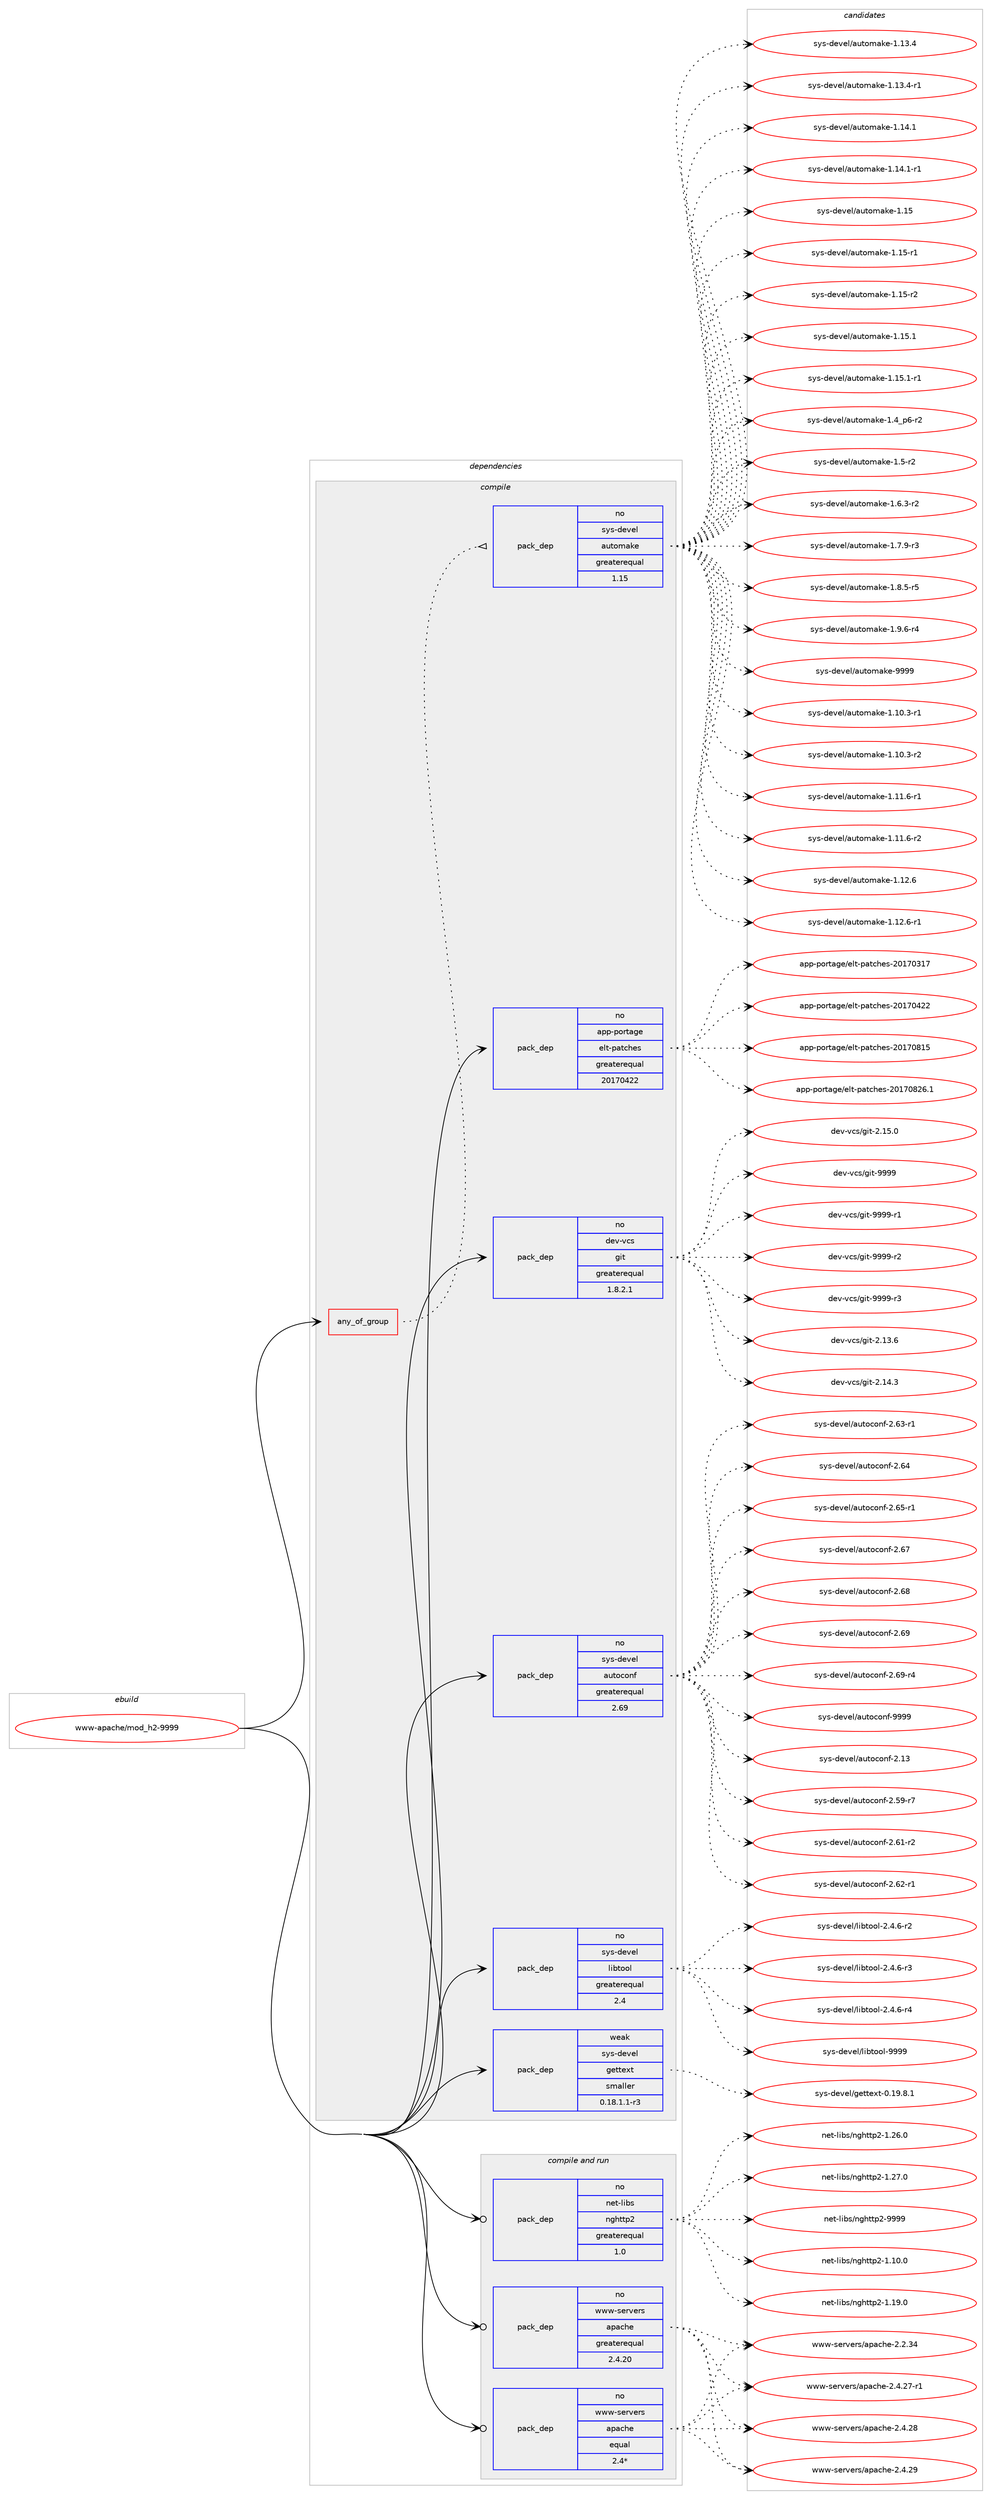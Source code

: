 digraph prolog {

# *************
# Graph options
# *************

newrank=true;
concentrate=true;
compound=true;
graph [rankdir=LR,fontname=Helvetica,fontsize=10,ranksep=1.5];#, ranksep=2.5, nodesep=0.2];
edge  [arrowhead=vee];
node  [fontname=Helvetica,fontsize=10];

# **********
# The ebuild
# **********

subgraph cluster_leftcol {
color=gray;
rank=same;
label=<<i>ebuild</i>>;
id [label="www-apache/mod_h2-9999", color=red, width=4, href="../www-apache/mod_h2-9999.svg"];
}

# ****************
# The dependencies
# ****************

subgraph cluster_midcol {
color=gray;
label=<<i>dependencies</i>>;
subgraph cluster_compile {
fillcolor="#eeeeee";
style=filled;
label=<<i>compile</i>>;
subgraph any8797 {
dependency499433 [label=<<TABLE BORDER="0" CELLBORDER="1" CELLSPACING="0" CELLPADDING="4"><TR><TD CELLPADDING="10">any_of_group</TD></TR></TABLE>>, shape=none, color=red];subgraph pack371223 {
dependency499434 [label=<<TABLE BORDER="0" CELLBORDER="1" CELLSPACING="0" CELLPADDING="4" WIDTH="220"><TR><TD ROWSPAN="6" CELLPADDING="30">pack_dep</TD></TR><TR><TD WIDTH="110">no</TD></TR><TR><TD>sys-devel</TD></TR><TR><TD>automake</TD></TR><TR><TD>greaterequal</TD></TR><TR><TD>1.15</TD></TR></TABLE>>, shape=none, color=blue];
}
dependency499433:e -> dependency499434:w [weight=20,style="dotted",arrowhead="oinv"];
}
id:e -> dependency499433:w [weight=20,style="solid",arrowhead="vee"];
subgraph pack371224 {
dependency499435 [label=<<TABLE BORDER="0" CELLBORDER="1" CELLSPACING="0" CELLPADDING="4" WIDTH="220"><TR><TD ROWSPAN="6" CELLPADDING="30">pack_dep</TD></TR><TR><TD WIDTH="110">no</TD></TR><TR><TD>app-portage</TD></TR><TR><TD>elt-patches</TD></TR><TR><TD>greaterequal</TD></TR><TR><TD>20170422</TD></TR></TABLE>>, shape=none, color=blue];
}
id:e -> dependency499435:w [weight=20,style="solid",arrowhead="vee"];
subgraph pack371225 {
dependency499436 [label=<<TABLE BORDER="0" CELLBORDER="1" CELLSPACING="0" CELLPADDING="4" WIDTH="220"><TR><TD ROWSPAN="6" CELLPADDING="30">pack_dep</TD></TR><TR><TD WIDTH="110">no</TD></TR><TR><TD>dev-vcs</TD></TR><TR><TD>git</TD></TR><TR><TD>greaterequal</TD></TR><TR><TD>1.8.2.1</TD></TR></TABLE>>, shape=none, color=blue];
}
id:e -> dependency499436:w [weight=20,style="solid",arrowhead="vee"];
subgraph pack371226 {
dependency499437 [label=<<TABLE BORDER="0" CELLBORDER="1" CELLSPACING="0" CELLPADDING="4" WIDTH="220"><TR><TD ROWSPAN="6" CELLPADDING="30">pack_dep</TD></TR><TR><TD WIDTH="110">no</TD></TR><TR><TD>sys-devel</TD></TR><TR><TD>autoconf</TD></TR><TR><TD>greaterequal</TD></TR><TR><TD>2.69</TD></TR></TABLE>>, shape=none, color=blue];
}
id:e -> dependency499437:w [weight=20,style="solid",arrowhead="vee"];
subgraph pack371227 {
dependency499438 [label=<<TABLE BORDER="0" CELLBORDER="1" CELLSPACING="0" CELLPADDING="4" WIDTH="220"><TR><TD ROWSPAN="6" CELLPADDING="30">pack_dep</TD></TR><TR><TD WIDTH="110">no</TD></TR><TR><TD>sys-devel</TD></TR><TR><TD>libtool</TD></TR><TR><TD>greaterequal</TD></TR><TR><TD>2.4</TD></TR></TABLE>>, shape=none, color=blue];
}
id:e -> dependency499438:w [weight=20,style="solid",arrowhead="vee"];
subgraph pack371228 {
dependency499439 [label=<<TABLE BORDER="0" CELLBORDER="1" CELLSPACING="0" CELLPADDING="4" WIDTH="220"><TR><TD ROWSPAN="6" CELLPADDING="30">pack_dep</TD></TR><TR><TD WIDTH="110">weak</TD></TR><TR><TD>sys-devel</TD></TR><TR><TD>gettext</TD></TR><TR><TD>smaller</TD></TR><TR><TD>0.18.1.1-r3</TD></TR></TABLE>>, shape=none, color=blue];
}
id:e -> dependency499439:w [weight=20,style="solid",arrowhead="vee"];
}
subgraph cluster_compileandrun {
fillcolor="#eeeeee";
style=filled;
label=<<i>compile and run</i>>;
subgraph pack371229 {
dependency499440 [label=<<TABLE BORDER="0" CELLBORDER="1" CELLSPACING="0" CELLPADDING="4" WIDTH="220"><TR><TD ROWSPAN="6" CELLPADDING="30">pack_dep</TD></TR><TR><TD WIDTH="110">no</TD></TR><TR><TD>net-libs</TD></TR><TR><TD>nghttp2</TD></TR><TR><TD>greaterequal</TD></TR><TR><TD>1.0</TD></TR></TABLE>>, shape=none, color=blue];
}
id:e -> dependency499440:w [weight=20,style="solid",arrowhead="odotvee"];
subgraph pack371230 {
dependency499441 [label=<<TABLE BORDER="0" CELLBORDER="1" CELLSPACING="0" CELLPADDING="4" WIDTH="220"><TR><TD ROWSPAN="6" CELLPADDING="30">pack_dep</TD></TR><TR><TD WIDTH="110">no</TD></TR><TR><TD>www-servers</TD></TR><TR><TD>apache</TD></TR><TR><TD>equal</TD></TR><TR><TD>2.4*</TD></TR></TABLE>>, shape=none, color=blue];
}
id:e -> dependency499441:w [weight=20,style="solid",arrowhead="odotvee"];
subgraph pack371231 {
dependency499442 [label=<<TABLE BORDER="0" CELLBORDER="1" CELLSPACING="0" CELLPADDING="4" WIDTH="220"><TR><TD ROWSPAN="6" CELLPADDING="30">pack_dep</TD></TR><TR><TD WIDTH="110">no</TD></TR><TR><TD>www-servers</TD></TR><TR><TD>apache</TD></TR><TR><TD>greaterequal</TD></TR><TR><TD>2.4.20</TD></TR></TABLE>>, shape=none, color=blue];
}
id:e -> dependency499442:w [weight=20,style="solid",arrowhead="odotvee"];
}
subgraph cluster_run {
fillcolor="#eeeeee";
style=filled;
label=<<i>run</i>>;
}
}

# **************
# The candidates
# **************

subgraph cluster_choices {
rank=same;
color=gray;
label=<<i>candidates</i>>;

subgraph choice371223 {
color=black;
nodesep=1;
choice11512111545100101118101108479711711611110997107101454946494846514511449 [label="sys-devel/automake-1.10.3-r1", color=red, width=4,href="../sys-devel/automake-1.10.3-r1.svg"];
choice11512111545100101118101108479711711611110997107101454946494846514511450 [label="sys-devel/automake-1.10.3-r2", color=red, width=4,href="../sys-devel/automake-1.10.3-r2.svg"];
choice11512111545100101118101108479711711611110997107101454946494946544511449 [label="sys-devel/automake-1.11.6-r1", color=red, width=4,href="../sys-devel/automake-1.11.6-r1.svg"];
choice11512111545100101118101108479711711611110997107101454946494946544511450 [label="sys-devel/automake-1.11.6-r2", color=red, width=4,href="../sys-devel/automake-1.11.6-r2.svg"];
choice1151211154510010111810110847971171161111099710710145494649504654 [label="sys-devel/automake-1.12.6", color=red, width=4,href="../sys-devel/automake-1.12.6.svg"];
choice11512111545100101118101108479711711611110997107101454946495046544511449 [label="sys-devel/automake-1.12.6-r1", color=red, width=4,href="../sys-devel/automake-1.12.6-r1.svg"];
choice1151211154510010111810110847971171161111099710710145494649514652 [label="sys-devel/automake-1.13.4", color=red, width=4,href="../sys-devel/automake-1.13.4.svg"];
choice11512111545100101118101108479711711611110997107101454946495146524511449 [label="sys-devel/automake-1.13.4-r1", color=red, width=4,href="../sys-devel/automake-1.13.4-r1.svg"];
choice1151211154510010111810110847971171161111099710710145494649524649 [label="sys-devel/automake-1.14.1", color=red, width=4,href="../sys-devel/automake-1.14.1.svg"];
choice11512111545100101118101108479711711611110997107101454946495246494511449 [label="sys-devel/automake-1.14.1-r1", color=red, width=4,href="../sys-devel/automake-1.14.1-r1.svg"];
choice115121115451001011181011084797117116111109971071014549464953 [label="sys-devel/automake-1.15", color=red, width=4,href="../sys-devel/automake-1.15.svg"];
choice1151211154510010111810110847971171161111099710710145494649534511449 [label="sys-devel/automake-1.15-r1", color=red, width=4,href="../sys-devel/automake-1.15-r1.svg"];
choice1151211154510010111810110847971171161111099710710145494649534511450 [label="sys-devel/automake-1.15-r2", color=red, width=4,href="../sys-devel/automake-1.15-r2.svg"];
choice1151211154510010111810110847971171161111099710710145494649534649 [label="sys-devel/automake-1.15.1", color=red, width=4,href="../sys-devel/automake-1.15.1.svg"];
choice11512111545100101118101108479711711611110997107101454946495346494511449 [label="sys-devel/automake-1.15.1-r1", color=red, width=4,href="../sys-devel/automake-1.15.1-r1.svg"];
choice115121115451001011181011084797117116111109971071014549465295112544511450 [label="sys-devel/automake-1.4_p6-r2", color=red, width=4,href="../sys-devel/automake-1.4_p6-r2.svg"];
choice11512111545100101118101108479711711611110997107101454946534511450 [label="sys-devel/automake-1.5-r2", color=red, width=4,href="../sys-devel/automake-1.5-r2.svg"];
choice115121115451001011181011084797117116111109971071014549465446514511450 [label="sys-devel/automake-1.6.3-r2", color=red, width=4,href="../sys-devel/automake-1.6.3-r2.svg"];
choice115121115451001011181011084797117116111109971071014549465546574511451 [label="sys-devel/automake-1.7.9-r3", color=red, width=4,href="../sys-devel/automake-1.7.9-r3.svg"];
choice115121115451001011181011084797117116111109971071014549465646534511453 [label="sys-devel/automake-1.8.5-r5", color=red, width=4,href="../sys-devel/automake-1.8.5-r5.svg"];
choice115121115451001011181011084797117116111109971071014549465746544511452 [label="sys-devel/automake-1.9.6-r4", color=red, width=4,href="../sys-devel/automake-1.9.6-r4.svg"];
choice115121115451001011181011084797117116111109971071014557575757 [label="sys-devel/automake-9999", color=red, width=4,href="../sys-devel/automake-9999.svg"];
dependency499434:e -> choice11512111545100101118101108479711711611110997107101454946494846514511449:w [style=dotted,weight="100"];
dependency499434:e -> choice11512111545100101118101108479711711611110997107101454946494846514511450:w [style=dotted,weight="100"];
dependency499434:e -> choice11512111545100101118101108479711711611110997107101454946494946544511449:w [style=dotted,weight="100"];
dependency499434:e -> choice11512111545100101118101108479711711611110997107101454946494946544511450:w [style=dotted,weight="100"];
dependency499434:e -> choice1151211154510010111810110847971171161111099710710145494649504654:w [style=dotted,weight="100"];
dependency499434:e -> choice11512111545100101118101108479711711611110997107101454946495046544511449:w [style=dotted,weight="100"];
dependency499434:e -> choice1151211154510010111810110847971171161111099710710145494649514652:w [style=dotted,weight="100"];
dependency499434:e -> choice11512111545100101118101108479711711611110997107101454946495146524511449:w [style=dotted,weight="100"];
dependency499434:e -> choice1151211154510010111810110847971171161111099710710145494649524649:w [style=dotted,weight="100"];
dependency499434:e -> choice11512111545100101118101108479711711611110997107101454946495246494511449:w [style=dotted,weight="100"];
dependency499434:e -> choice115121115451001011181011084797117116111109971071014549464953:w [style=dotted,weight="100"];
dependency499434:e -> choice1151211154510010111810110847971171161111099710710145494649534511449:w [style=dotted,weight="100"];
dependency499434:e -> choice1151211154510010111810110847971171161111099710710145494649534511450:w [style=dotted,weight="100"];
dependency499434:e -> choice1151211154510010111810110847971171161111099710710145494649534649:w [style=dotted,weight="100"];
dependency499434:e -> choice11512111545100101118101108479711711611110997107101454946495346494511449:w [style=dotted,weight="100"];
dependency499434:e -> choice115121115451001011181011084797117116111109971071014549465295112544511450:w [style=dotted,weight="100"];
dependency499434:e -> choice11512111545100101118101108479711711611110997107101454946534511450:w [style=dotted,weight="100"];
dependency499434:e -> choice115121115451001011181011084797117116111109971071014549465446514511450:w [style=dotted,weight="100"];
dependency499434:e -> choice115121115451001011181011084797117116111109971071014549465546574511451:w [style=dotted,weight="100"];
dependency499434:e -> choice115121115451001011181011084797117116111109971071014549465646534511453:w [style=dotted,weight="100"];
dependency499434:e -> choice115121115451001011181011084797117116111109971071014549465746544511452:w [style=dotted,weight="100"];
dependency499434:e -> choice115121115451001011181011084797117116111109971071014557575757:w [style=dotted,weight="100"];
}
subgraph choice371224 {
color=black;
nodesep=1;
choice97112112451121111141169710310147101108116451129711699104101115455048495548514955 [label="app-portage/elt-patches-20170317", color=red, width=4,href="../app-portage/elt-patches-20170317.svg"];
choice97112112451121111141169710310147101108116451129711699104101115455048495548525050 [label="app-portage/elt-patches-20170422", color=red, width=4,href="../app-portage/elt-patches-20170422.svg"];
choice97112112451121111141169710310147101108116451129711699104101115455048495548564953 [label="app-portage/elt-patches-20170815", color=red, width=4,href="../app-portage/elt-patches-20170815.svg"];
choice971121124511211111411697103101471011081164511297116991041011154550484955485650544649 [label="app-portage/elt-patches-20170826.1", color=red, width=4,href="../app-portage/elt-patches-20170826.1.svg"];
dependency499435:e -> choice97112112451121111141169710310147101108116451129711699104101115455048495548514955:w [style=dotted,weight="100"];
dependency499435:e -> choice97112112451121111141169710310147101108116451129711699104101115455048495548525050:w [style=dotted,weight="100"];
dependency499435:e -> choice97112112451121111141169710310147101108116451129711699104101115455048495548564953:w [style=dotted,weight="100"];
dependency499435:e -> choice971121124511211111411697103101471011081164511297116991041011154550484955485650544649:w [style=dotted,weight="100"];
}
subgraph choice371225 {
color=black;
nodesep=1;
choice10010111845118991154710310511645504649514654 [label="dev-vcs/git-2.13.6", color=red, width=4,href="../dev-vcs/git-2.13.6.svg"];
choice10010111845118991154710310511645504649524651 [label="dev-vcs/git-2.14.3", color=red, width=4,href="../dev-vcs/git-2.14.3.svg"];
choice10010111845118991154710310511645504649534648 [label="dev-vcs/git-2.15.0", color=red, width=4,href="../dev-vcs/git-2.15.0.svg"];
choice1001011184511899115471031051164557575757 [label="dev-vcs/git-9999", color=red, width=4,href="../dev-vcs/git-9999.svg"];
choice10010111845118991154710310511645575757574511449 [label="dev-vcs/git-9999-r1", color=red, width=4,href="../dev-vcs/git-9999-r1.svg"];
choice10010111845118991154710310511645575757574511450 [label="dev-vcs/git-9999-r2", color=red, width=4,href="../dev-vcs/git-9999-r2.svg"];
choice10010111845118991154710310511645575757574511451 [label="dev-vcs/git-9999-r3", color=red, width=4,href="../dev-vcs/git-9999-r3.svg"];
dependency499436:e -> choice10010111845118991154710310511645504649514654:w [style=dotted,weight="100"];
dependency499436:e -> choice10010111845118991154710310511645504649524651:w [style=dotted,weight="100"];
dependency499436:e -> choice10010111845118991154710310511645504649534648:w [style=dotted,weight="100"];
dependency499436:e -> choice1001011184511899115471031051164557575757:w [style=dotted,weight="100"];
dependency499436:e -> choice10010111845118991154710310511645575757574511449:w [style=dotted,weight="100"];
dependency499436:e -> choice10010111845118991154710310511645575757574511450:w [style=dotted,weight="100"];
dependency499436:e -> choice10010111845118991154710310511645575757574511451:w [style=dotted,weight="100"];
}
subgraph choice371226 {
color=black;
nodesep=1;
choice115121115451001011181011084797117116111991111101024550464951 [label="sys-devel/autoconf-2.13", color=red, width=4,href="../sys-devel/autoconf-2.13.svg"];
choice1151211154510010111810110847971171161119911111010245504653574511455 [label="sys-devel/autoconf-2.59-r7", color=red, width=4,href="../sys-devel/autoconf-2.59-r7.svg"];
choice1151211154510010111810110847971171161119911111010245504654494511450 [label="sys-devel/autoconf-2.61-r2", color=red, width=4,href="../sys-devel/autoconf-2.61-r2.svg"];
choice1151211154510010111810110847971171161119911111010245504654504511449 [label="sys-devel/autoconf-2.62-r1", color=red, width=4,href="../sys-devel/autoconf-2.62-r1.svg"];
choice1151211154510010111810110847971171161119911111010245504654514511449 [label="sys-devel/autoconf-2.63-r1", color=red, width=4,href="../sys-devel/autoconf-2.63-r1.svg"];
choice115121115451001011181011084797117116111991111101024550465452 [label="sys-devel/autoconf-2.64", color=red, width=4,href="../sys-devel/autoconf-2.64.svg"];
choice1151211154510010111810110847971171161119911111010245504654534511449 [label="sys-devel/autoconf-2.65-r1", color=red, width=4,href="../sys-devel/autoconf-2.65-r1.svg"];
choice115121115451001011181011084797117116111991111101024550465455 [label="sys-devel/autoconf-2.67", color=red, width=4,href="../sys-devel/autoconf-2.67.svg"];
choice115121115451001011181011084797117116111991111101024550465456 [label="sys-devel/autoconf-2.68", color=red, width=4,href="../sys-devel/autoconf-2.68.svg"];
choice115121115451001011181011084797117116111991111101024550465457 [label="sys-devel/autoconf-2.69", color=red, width=4,href="../sys-devel/autoconf-2.69.svg"];
choice1151211154510010111810110847971171161119911111010245504654574511452 [label="sys-devel/autoconf-2.69-r4", color=red, width=4,href="../sys-devel/autoconf-2.69-r4.svg"];
choice115121115451001011181011084797117116111991111101024557575757 [label="sys-devel/autoconf-9999", color=red, width=4,href="../sys-devel/autoconf-9999.svg"];
dependency499437:e -> choice115121115451001011181011084797117116111991111101024550464951:w [style=dotted,weight="100"];
dependency499437:e -> choice1151211154510010111810110847971171161119911111010245504653574511455:w [style=dotted,weight="100"];
dependency499437:e -> choice1151211154510010111810110847971171161119911111010245504654494511450:w [style=dotted,weight="100"];
dependency499437:e -> choice1151211154510010111810110847971171161119911111010245504654504511449:w [style=dotted,weight="100"];
dependency499437:e -> choice1151211154510010111810110847971171161119911111010245504654514511449:w [style=dotted,weight="100"];
dependency499437:e -> choice115121115451001011181011084797117116111991111101024550465452:w [style=dotted,weight="100"];
dependency499437:e -> choice1151211154510010111810110847971171161119911111010245504654534511449:w [style=dotted,weight="100"];
dependency499437:e -> choice115121115451001011181011084797117116111991111101024550465455:w [style=dotted,weight="100"];
dependency499437:e -> choice115121115451001011181011084797117116111991111101024550465456:w [style=dotted,weight="100"];
dependency499437:e -> choice115121115451001011181011084797117116111991111101024550465457:w [style=dotted,weight="100"];
dependency499437:e -> choice1151211154510010111810110847971171161119911111010245504654574511452:w [style=dotted,weight="100"];
dependency499437:e -> choice115121115451001011181011084797117116111991111101024557575757:w [style=dotted,weight="100"];
}
subgraph choice371227 {
color=black;
nodesep=1;
choice1151211154510010111810110847108105981161111111084550465246544511450 [label="sys-devel/libtool-2.4.6-r2", color=red, width=4,href="../sys-devel/libtool-2.4.6-r2.svg"];
choice1151211154510010111810110847108105981161111111084550465246544511451 [label="sys-devel/libtool-2.4.6-r3", color=red, width=4,href="../sys-devel/libtool-2.4.6-r3.svg"];
choice1151211154510010111810110847108105981161111111084550465246544511452 [label="sys-devel/libtool-2.4.6-r4", color=red, width=4,href="../sys-devel/libtool-2.4.6-r4.svg"];
choice1151211154510010111810110847108105981161111111084557575757 [label="sys-devel/libtool-9999", color=red, width=4,href="../sys-devel/libtool-9999.svg"];
dependency499438:e -> choice1151211154510010111810110847108105981161111111084550465246544511450:w [style=dotted,weight="100"];
dependency499438:e -> choice1151211154510010111810110847108105981161111111084550465246544511451:w [style=dotted,weight="100"];
dependency499438:e -> choice1151211154510010111810110847108105981161111111084550465246544511452:w [style=dotted,weight="100"];
dependency499438:e -> choice1151211154510010111810110847108105981161111111084557575757:w [style=dotted,weight="100"];
}
subgraph choice371228 {
color=black;
nodesep=1;
choice1151211154510010111810110847103101116116101120116454846495746564649 [label="sys-devel/gettext-0.19.8.1", color=red, width=4,href="../sys-devel/gettext-0.19.8.1.svg"];
dependency499439:e -> choice1151211154510010111810110847103101116116101120116454846495746564649:w [style=dotted,weight="100"];
}
subgraph choice371229 {
color=black;
nodesep=1;
choice1101011164510810598115471101031041161161125045494649484648 [label="net-libs/nghttp2-1.10.0", color=red, width=4,href="../net-libs/nghttp2-1.10.0.svg"];
choice1101011164510810598115471101031041161161125045494649574648 [label="net-libs/nghttp2-1.19.0", color=red, width=4,href="../net-libs/nghttp2-1.19.0.svg"];
choice1101011164510810598115471101031041161161125045494650544648 [label="net-libs/nghttp2-1.26.0", color=red, width=4,href="../net-libs/nghttp2-1.26.0.svg"];
choice1101011164510810598115471101031041161161125045494650554648 [label="net-libs/nghttp2-1.27.0", color=red, width=4,href="../net-libs/nghttp2-1.27.0.svg"];
choice110101116451081059811547110103104116116112504557575757 [label="net-libs/nghttp2-9999", color=red, width=4,href="../net-libs/nghttp2-9999.svg"];
dependency499440:e -> choice1101011164510810598115471101031041161161125045494649484648:w [style=dotted,weight="100"];
dependency499440:e -> choice1101011164510810598115471101031041161161125045494649574648:w [style=dotted,weight="100"];
dependency499440:e -> choice1101011164510810598115471101031041161161125045494650544648:w [style=dotted,weight="100"];
dependency499440:e -> choice1101011164510810598115471101031041161161125045494650554648:w [style=dotted,weight="100"];
dependency499440:e -> choice110101116451081059811547110103104116116112504557575757:w [style=dotted,weight="100"];
}
subgraph choice371230 {
color=black;
nodesep=1;
choice119119119451151011141181011141154797112979910410145504650465152 [label="www-servers/apache-2.2.34", color=red, width=4,href="../www-servers/apache-2.2.34.svg"];
choice1191191194511510111411810111411547971129799104101455046524650554511449 [label="www-servers/apache-2.4.27-r1", color=red, width=4,href="../www-servers/apache-2.4.27-r1.svg"];
choice119119119451151011141181011141154797112979910410145504652465056 [label="www-servers/apache-2.4.28", color=red, width=4,href="../www-servers/apache-2.4.28.svg"];
choice119119119451151011141181011141154797112979910410145504652465057 [label="www-servers/apache-2.4.29", color=red, width=4,href="../www-servers/apache-2.4.29.svg"];
dependency499441:e -> choice119119119451151011141181011141154797112979910410145504650465152:w [style=dotted,weight="100"];
dependency499441:e -> choice1191191194511510111411810111411547971129799104101455046524650554511449:w [style=dotted,weight="100"];
dependency499441:e -> choice119119119451151011141181011141154797112979910410145504652465056:w [style=dotted,weight="100"];
dependency499441:e -> choice119119119451151011141181011141154797112979910410145504652465057:w [style=dotted,weight="100"];
}
subgraph choice371231 {
color=black;
nodesep=1;
choice119119119451151011141181011141154797112979910410145504650465152 [label="www-servers/apache-2.2.34", color=red, width=4,href="../www-servers/apache-2.2.34.svg"];
choice1191191194511510111411810111411547971129799104101455046524650554511449 [label="www-servers/apache-2.4.27-r1", color=red, width=4,href="../www-servers/apache-2.4.27-r1.svg"];
choice119119119451151011141181011141154797112979910410145504652465056 [label="www-servers/apache-2.4.28", color=red, width=4,href="../www-servers/apache-2.4.28.svg"];
choice119119119451151011141181011141154797112979910410145504652465057 [label="www-servers/apache-2.4.29", color=red, width=4,href="../www-servers/apache-2.4.29.svg"];
dependency499442:e -> choice119119119451151011141181011141154797112979910410145504650465152:w [style=dotted,weight="100"];
dependency499442:e -> choice1191191194511510111411810111411547971129799104101455046524650554511449:w [style=dotted,weight="100"];
dependency499442:e -> choice119119119451151011141181011141154797112979910410145504652465056:w [style=dotted,weight="100"];
dependency499442:e -> choice119119119451151011141181011141154797112979910410145504652465057:w [style=dotted,weight="100"];
}
}

}
